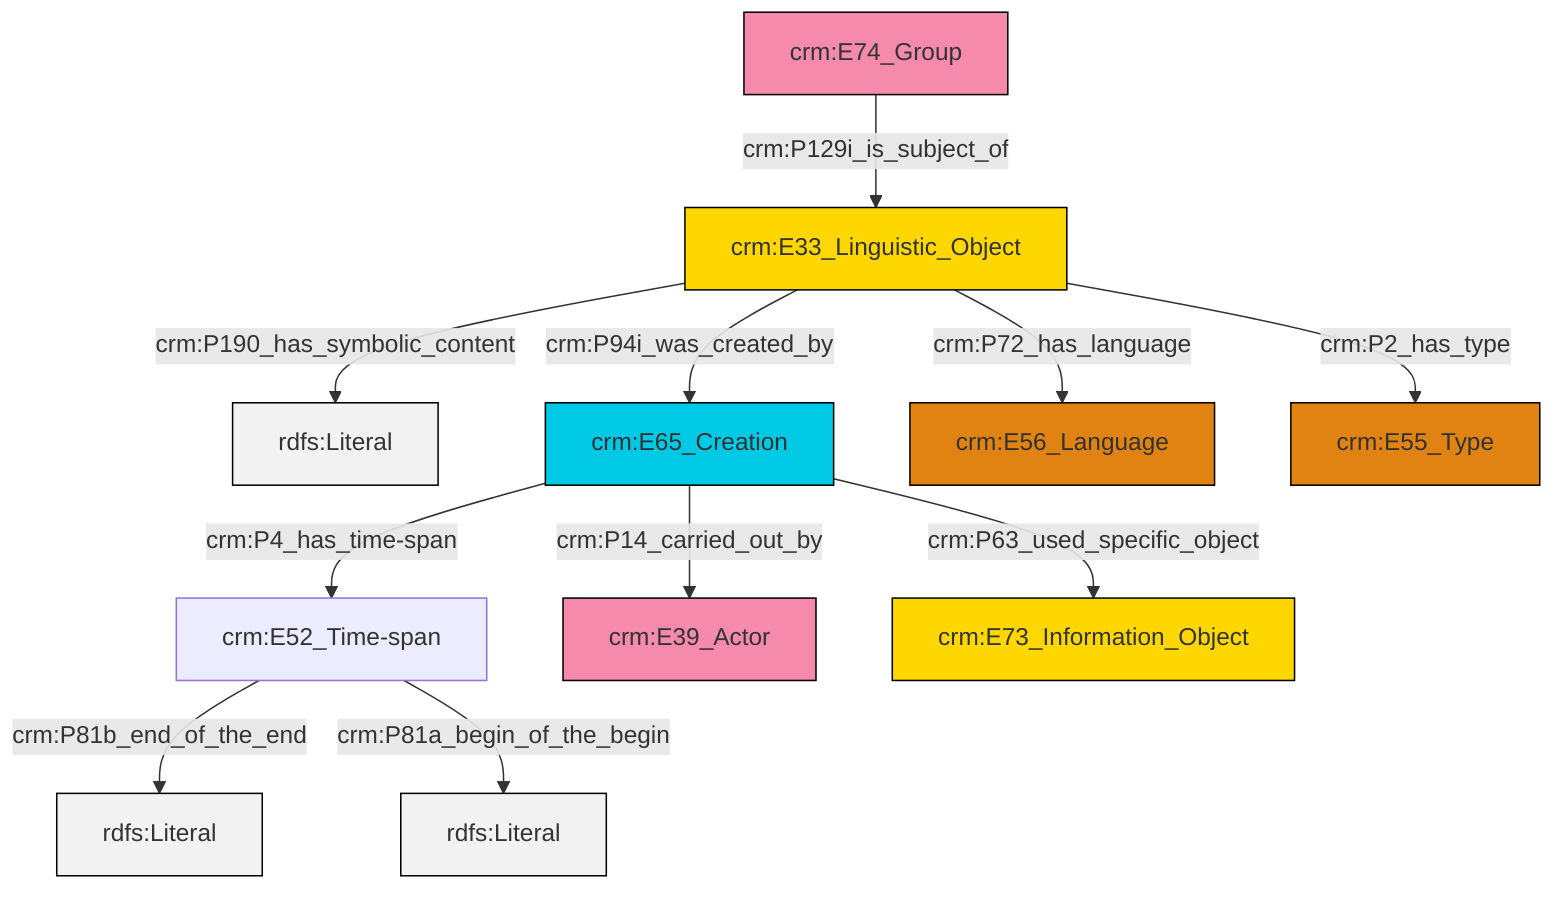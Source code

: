 graph TD
classDef Literal fill:#f2f2f2,stroke:#000000;
classDef CRM_Entity fill:#FFFFFF,stroke:#000000;
classDef Temporal_Entity fill:#00C9E6, stroke:#000000;
classDef Type fill:#E18312, stroke:#000000;
classDef Time-Span fill:#2C9C91, stroke:#000000;
classDef Appellation fill:#FFEB7F, stroke:#000000;
classDef Place fill:#008836, stroke:#000000;
classDef Persistent_Item fill:#B266B2, stroke:#000000;
classDef Conceptual_Object fill:#FFD700, stroke:#000000;
classDef Physical_Thing fill:#D2B48C, stroke:#000000;
classDef Actor fill:#f58aad, stroke:#000000;
classDef PC_Classes fill:#4ce600, stroke:#000000;
classDef Multi fill:#cccccc,stroke:#000000;

0["crm:E52_Time-span"]:::Default -->|crm:P81b_end_of_the_end| 1[rdfs:Literal]:::Literal
2["crm:E33_Linguistic_Object"]:::Conceptual_Object -->|crm:P190_has_symbolic_content| 3[rdfs:Literal]:::Literal
4["crm:E65_Creation"]:::Temporal_Entity -->|crm:P4_has_time-span| 0["crm:E52_Time-span"]:::Default
4["crm:E65_Creation"]:::Temporal_Entity -->|crm:P14_carried_out_by| 6["crm:E39_Actor"]:::Actor
0["crm:E52_Time-span"]:::Default -->|crm:P81a_begin_of_the_begin| 8[rdfs:Literal]:::Literal
13["crm:E74_Group"]:::Actor -->|crm:P129i_is_subject_of| 2["crm:E33_Linguistic_Object"]:::Conceptual_Object
4["crm:E65_Creation"]:::Temporal_Entity -->|crm:P63_used_specific_object| 9["crm:E73_Information_Object"]:::Conceptual_Object
2["crm:E33_Linguistic_Object"]:::Conceptual_Object -->|crm:P94i_was_created_by| 4["crm:E65_Creation"]:::Temporal_Entity
2["crm:E33_Linguistic_Object"]:::Conceptual_Object -->|crm:P2_has_type| 16["crm:E55_Type"]:::Type
2["crm:E33_Linguistic_Object"]:::Conceptual_Object -->|crm:P72_has_language| 14["crm:E56_Language"]:::Type